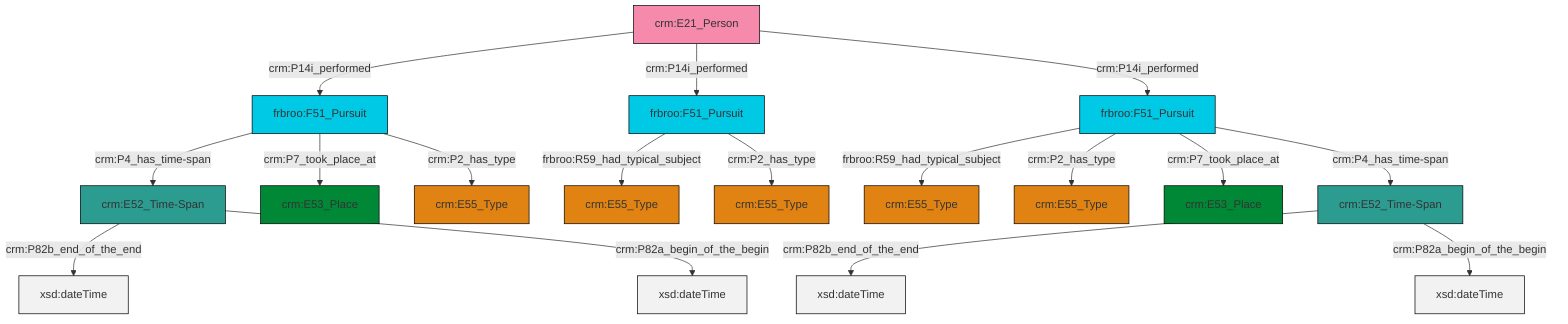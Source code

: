 graph TD
classDef Literal fill:#f2f2f2,stroke:#000000;
classDef CRM_Entity fill:#FFFFFF,stroke:#000000;
classDef Temporal_Entity fill:#00C9E6, stroke:#000000;
classDef Type fill:#E18312, stroke:#000000;
classDef Time-Span fill:#2C9C91, stroke:#000000;
classDef Appellation fill:#FFEB7F, stroke:#000000;
classDef Place fill:#008836, stroke:#000000;
classDef Persistent_Item fill:#B266B2, stroke:#000000;
classDef Conceptual_Object fill:#FFD700, stroke:#000000;
classDef Physical_Thing fill:#D2B48C, stroke:#000000;
classDef Actor fill:#f58aad, stroke:#000000;
classDef PC_Classes fill:#4ce600, stroke:#000000;
classDef Multi fill:#cccccc,stroke:#000000;

0["crm:E21_Person"]:::Actor -->|crm:P14i_performed| 1["frbroo:F51_Pursuit"]:::Temporal_Entity
1["frbroo:F51_Pursuit"]:::Temporal_Entity -->|crm:P4_has_time-span| 4["crm:E52_Time-Span"]:::Time-Span
5["frbroo:F51_Pursuit"]:::Temporal_Entity -->|frbroo:R59_had_typical_subject| 6["crm:E55_Type"]:::Type
1["frbroo:F51_Pursuit"]:::Temporal_Entity -->|crm:P7_took_place_at| 7["crm:E53_Place"]:::Place
0["crm:E21_Person"]:::Actor -->|crm:P14i_performed| 15["frbroo:F51_Pursuit"]:::Temporal_Entity
4["crm:E52_Time-Span"]:::Time-Span -->|crm:P82b_end_of_the_end| 16[xsd:dateTime]:::Literal
5["frbroo:F51_Pursuit"]:::Temporal_Entity -->|crm:P2_has_type| 18["crm:E55_Type"]:::Type
0["crm:E21_Person"]:::Actor -->|crm:P14i_performed| 5["frbroo:F51_Pursuit"]:::Temporal_Entity
5["frbroo:F51_Pursuit"]:::Temporal_Entity -->|crm:P7_took_place_at| 21["crm:E53_Place"]:::Place
23["crm:E52_Time-Span"]:::Time-Span -->|crm:P82b_end_of_the_end| 24[xsd:dateTime]:::Literal
1["frbroo:F51_Pursuit"]:::Temporal_Entity -->|crm:P2_has_type| 2["crm:E55_Type"]:::Type
23["crm:E52_Time-Span"]:::Time-Span -->|crm:P82a_begin_of_the_begin| 27[xsd:dateTime]:::Literal
15["frbroo:F51_Pursuit"]:::Temporal_Entity -->|frbroo:R59_had_typical_subject| 8["crm:E55_Type"]:::Type
4["crm:E52_Time-Span"]:::Time-Span -->|crm:P82a_begin_of_the_begin| 30[xsd:dateTime]:::Literal
5["frbroo:F51_Pursuit"]:::Temporal_Entity -->|crm:P4_has_time-span| 23["crm:E52_Time-Span"]:::Time-Span
15["frbroo:F51_Pursuit"]:::Temporal_Entity -->|crm:P2_has_type| 12["crm:E55_Type"]:::Type